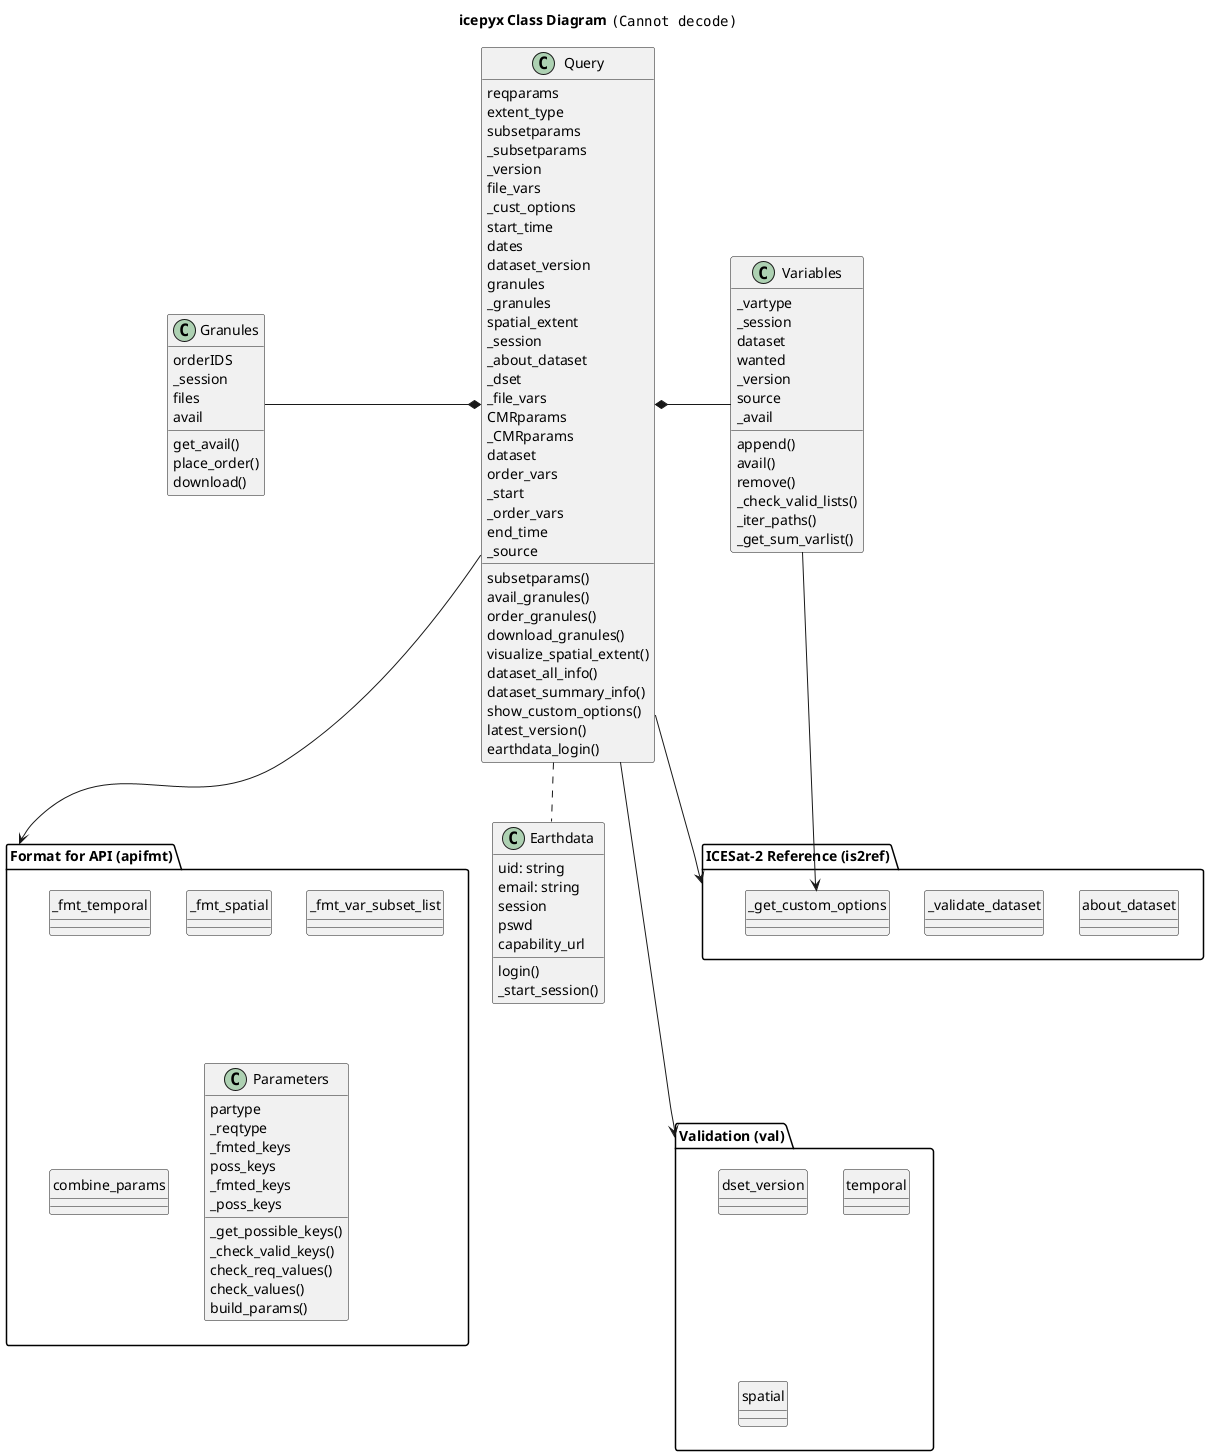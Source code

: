 @startuml
title **icepyx Class Diagram** <img: ../../_static/icepyx_v2_oval_tiny-uml.PNG>

class Query {
    reqparams
    extent_type
    subsetparams
    _subsetparams
    _version
    file_vars
    _cust_options
    start_time
    dates 
    dataset_version
    granules 
    _granules
    spatial_extent
    _session
    _about_dataset
    _dset 
    _file_vars
    CMRparams
    _CMRparams
    dataset 
    order_vars
    _start 
    _order_vars
    end_time
    _source
    subsetparams()
    avail_granules()
    order_granules()
    download_granules()
    visualize_spatial_extent()
    dataset_all_info()
    dataset_summary_info()
    show_custom_options()
    latest_version()
    earthdata_login()
}
class Earthdata {
    uid: string
    email: string
    session
    pswd
    capability_url
    login()
    _start_session()
}

class Granules {
    orderIDS
    _session 
    files 
    avail 
    get_avail()
    place_order()
    download()
}

class Variables {
    _vartype
    _session
    dataset
    wanted
    _version
    source
    _avail
    append()
    avail()
    remove()
    _check_valid_lists()
    _iter_paths()
    _get_sum_varlist()
}


package "ICESat-2 Reference (is2ref)" {
    class about_dataset{

    }
    hide about_dataset circle
    
    class _validate_dataset {

    }
    hide _validate_dataset circle

    class _get_custom_options {

    }
    hide _get_custom_options circle
}

package "Validation (val)" {
    class dset_version {

    }
    hide dset_version circle

    class temporal {

    }
    hide temporal circle

    class spatial {

    }
    hide spatial circle
}

'Try not using a package to help with layout (didn't change anything)
' class APIformatting.build_reqconfig_params {

' }
' hide APIformatting.build_reqconfig_params circle

' class APIformatting.build_CMR_params {

' }
' hide APIformatting.build_CMR_params circle

package "Format for API (apifmt)" {
    class _fmt_temporal {

    }
    hide _fmt_temporal circle

    class _fmt_spatial {

    }
    hide _fmt_spatial circle

    class  _fmt_var_subset_list {

    }
    hide  _fmt_var_subset_list circle

    class combine_params {

    }
    hide combine_params circle

    class Parameters {
    partype 
    _reqtype
    _fmted_keys
    poss_keys
    _fmted_keys
    _poss_keys
    _get_possible_keys()
    _check_valid_keys()
    check_req_values()
    check_values()
    build_params()
    }
}


Query *-left- Granules 
Query *-right- Variables 

'Query -right-> about_dataset : is2ref.about_dataset
'Query -right-> _get_custom_options : is2ref._get_custom_options
'Query -right-> _validate_dataset : is2ref._validate_dataset
Query -right-> "ICESat-2 Reference (is2ref)"

Query -right-> "Validation (val)"
'Query --> dset_version : val.dset_version
'Query --> spatial : val.spatial
'Query --> temporal: val.temporal

Query -left-> "Format for API (apifmt)"
'Query --> build_CMR_params: apifmt.build_CMR_params
'Query -->  build_reqconfig_params : apifmt.build_reqconfig_params
' Query -left-> APIformatting

Query .down. Earthdata

Variables -down-> _get_custom_options

' Granules -[hidden]- APIformatting
' Earthdata -[hidden]- APIformatting
Granules -[hidden]- "Format for API (apifmt)"
Earthdata -[hidden]- "Format for API (apifmt)"
"ICESat-2 Reference (is2ref)" -[hidden]- "Validation (val)"
@enduml